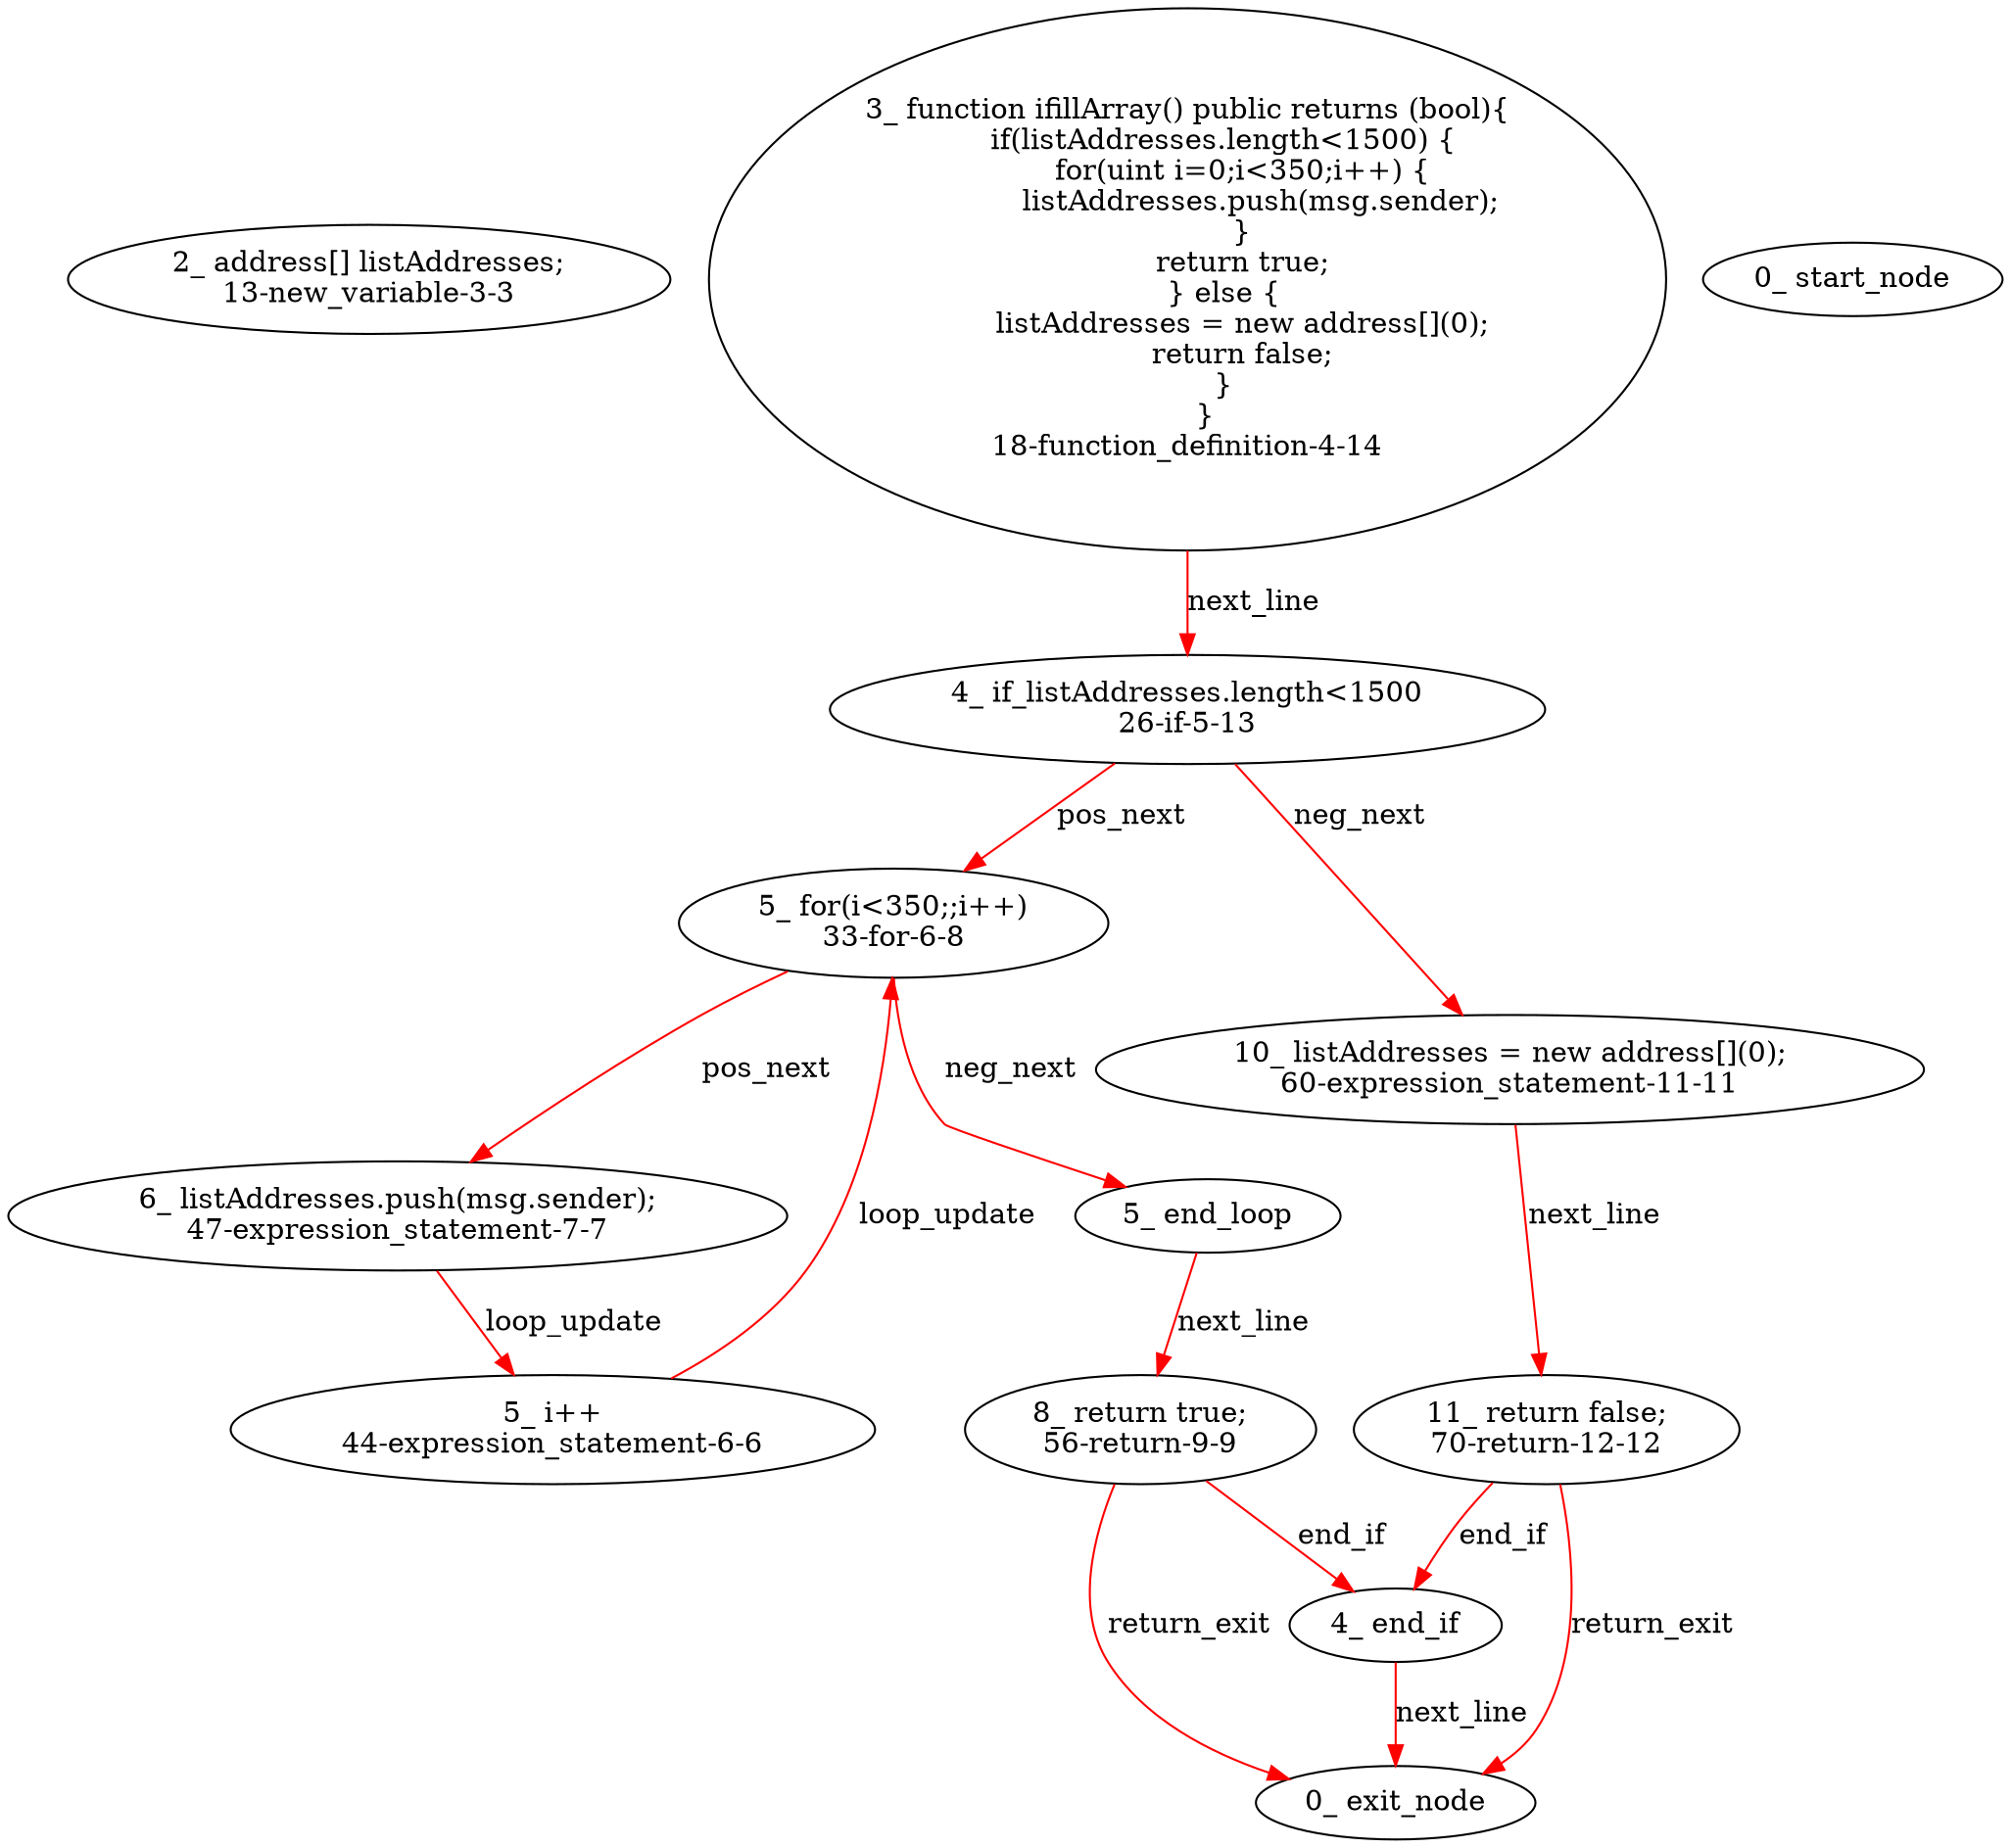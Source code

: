 digraph  {
13 [label="2_ address[] listAddresses;\n13-new_variable-3-3", method="", type_label=new_variable];
18 [label="3_ function ifillArray() public returns (bool){\n        if(listAddresses.length<1500) {\n            for(uint i=0;i<350;i++) {\n                listAddresses.push(msg.sender);\n            }\n            return true;\n        } else {\n            listAddresses = new address[](0);\n            return false;\n        }\n    }\n18-function_definition-4-14", method="ifillArray()", type_label=function_definition];
26 [label="4_ if_listAddresses.length<1500\n26-if-5-13", method="ifillArray()", type_label=if];
94 [label="4_ end_if", method="ifillArray()", type_label=end_if];
33 [label="5_ for(i<350;;i++)\n33-for-6-8", method="ifillArray()", type_label=for];
101 [label="5_ end_loop", method="ifillArray()", type_label=end_loop];
44 [label="5_ i++\n44-expression_statement-6-6", method="ifillArray()", type_label=expression_statement];
47 [label="6_ listAddresses.push(msg.sender);\n47-expression_statement-7-7", method="ifillArray()", type_label=expression_statement];
56 [label="8_ return true;\n56-return-9-9", method="ifillArray()", type_label=return];
60 [label="10_ listAddresses = new address[](0);\n60-expression_statement-11-11", method="ifillArray()", type_label=expression_statement];
70 [label="11_ return false;\n70-return-12-12", method="ifillArray()", type_label=return];
1 [label="0_ start_node", method="", type_label=start];
2 [label="0_ exit_node", method="", type_label=exit];
18 -> 26  [color=red, controlflow_type=next_line, edge_type=CFG_edge, key=0, label=next_line];
26 -> 33  [color=red, controlflow_type=pos_next, edge_type=CFG_edge, key=0, label=pos_next];
26 -> 60  [color=red, controlflow_type=neg_next, edge_type=CFG_edge, key=0, label=neg_next];
94 -> 2  [color=red, controlflow_type=next_line, edge_type=CFG_edge, key=0, label=next_line];
33 -> 47  [color=red, controlflow_type=pos_next, edge_type=CFG_edge, key=0, label=pos_next];
33 -> 101  [color=red, controlflow_type=neg_next, edge_type=CFG_edge, key=0, label=neg_next];
101 -> 56  [color=red, controlflow_type=next_line, edge_type=CFG_edge, key=0, label=next_line];
44 -> 33  [color=red, controlflow_type=loop_update, edge_type=CFG_edge, key=0, label=loop_update];
47 -> 44  [color=red, controlflow_type=loop_update, edge_type=CFG_edge, key=0, label=loop_update];
56 -> 94  [color=red, controlflow_type=end_if, edge_type=CFG_edge, key=0, label=end_if];
56 -> 2  [color=red, controlflow_type=return_exit, edge_type=CFG_edge, key=0, label=return_exit];
60 -> 70  [color=red, controlflow_type=next_line, edge_type=CFG_edge, key=0, label=next_line];
70 -> 94  [color=red, controlflow_type=end_if, edge_type=CFG_edge, key=0, label=end_if];
70 -> 2  [color=red, controlflow_type=return_exit, edge_type=CFG_edge, key=0, label=return_exit];
}
